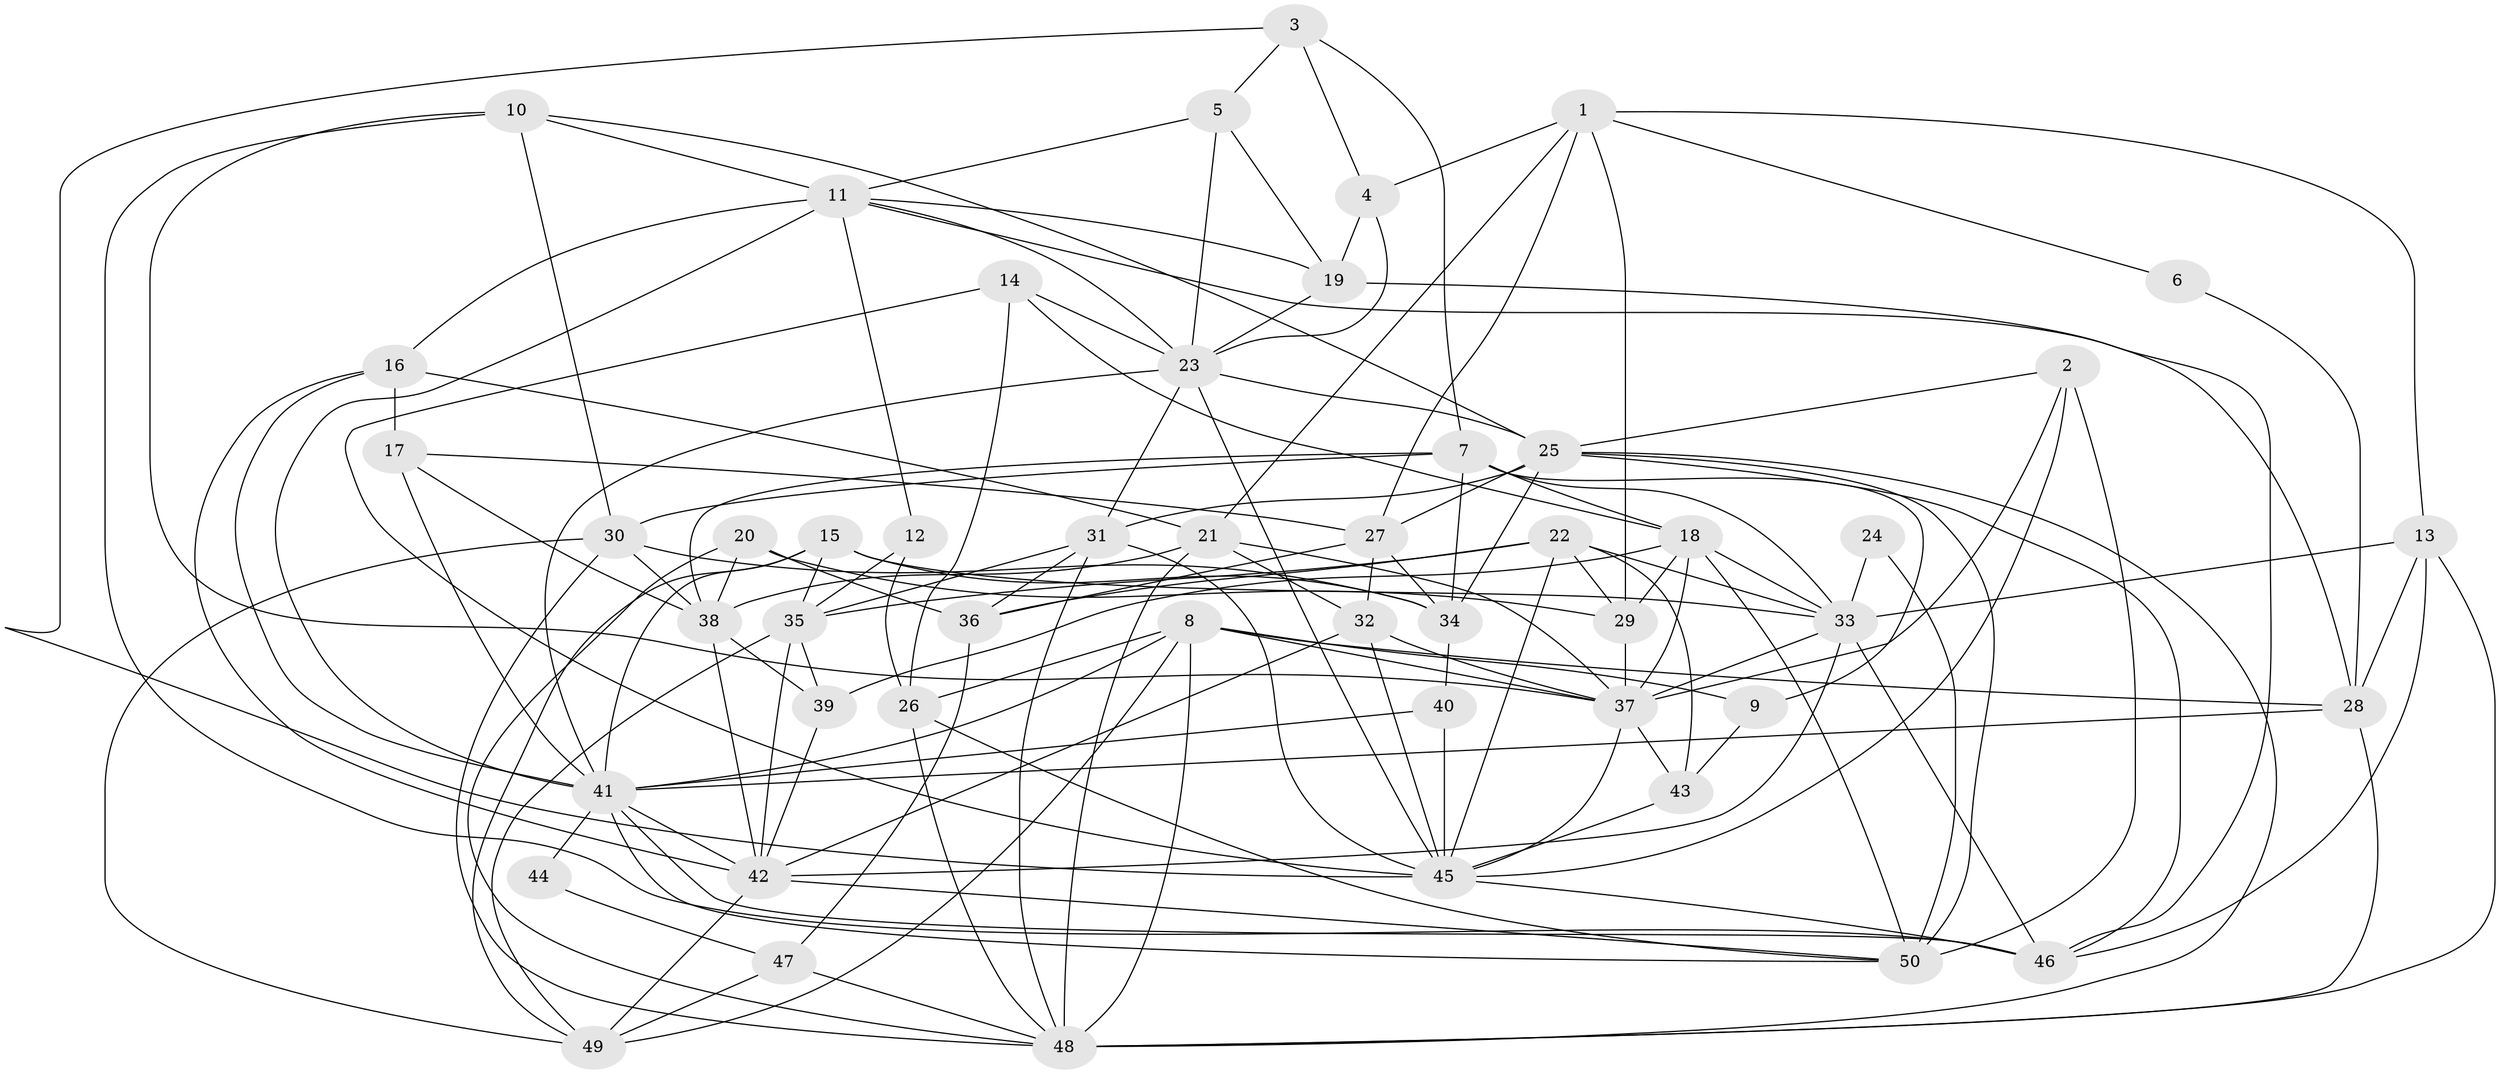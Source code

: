 // original degree distribution, {3: 0.2828282828282828, 2: 0.1111111111111111, 4: 0.31313131313131315, 6: 0.09090909090909091, 5: 0.15151515151515152, 7: 0.030303030303030304, 8: 0.020202020202020204}
// Generated by graph-tools (version 1.1) at 2025/50/03/09/25 03:50:01]
// undirected, 50 vertices, 145 edges
graph export_dot {
graph [start="1"]
  node [color=gray90,style=filled];
  1;
  2;
  3;
  4;
  5;
  6;
  7;
  8;
  9;
  10;
  11;
  12;
  13;
  14;
  15;
  16;
  17;
  18;
  19;
  20;
  21;
  22;
  23;
  24;
  25;
  26;
  27;
  28;
  29;
  30;
  31;
  32;
  33;
  34;
  35;
  36;
  37;
  38;
  39;
  40;
  41;
  42;
  43;
  44;
  45;
  46;
  47;
  48;
  49;
  50;
  1 -- 4 [weight=1.0];
  1 -- 6 [weight=1.0];
  1 -- 13 [weight=1.0];
  1 -- 21 [weight=1.0];
  1 -- 27 [weight=1.0];
  1 -- 29 [weight=1.0];
  2 -- 25 [weight=1.0];
  2 -- 37 [weight=1.0];
  2 -- 45 [weight=1.0];
  2 -- 50 [weight=1.0];
  3 -- 4 [weight=1.0];
  3 -- 5 [weight=1.0];
  3 -- 7 [weight=1.0];
  3 -- 45 [weight=1.0];
  4 -- 19 [weight=1.0];
  4 -- 23 [weight=1.0];
  5 -- 11 [weight=1.0];
  5 -- 19 [weight=1.0];
  5 -- 23 [weight=1.0];
  6 -- 28 [weight=1.0];
  7 -- 9 [weight=1.0];
  7 -- 18 [weight=1.0];
  7 -- 30 [weight=1.0];
  7 -- 33 [weight=1.0];
  7 -- 34 [weight=1.0];
  7 -- 38 [weight=1.0];
  8 -- 9 [weight=1.0];
  8 -- 26 [weight=1.0];
  8 -- 28 [weight=1.0];
  8 -- 37 [weight=1.0];
  8 -- 41 [weight=1.0];
  8 -- 48 [weight=1.0];
  8 -- 49 [weight=1.0];
  9 -- 43 [weight=1.0];
  10 -- 11 [weight=1.0];
  10 -- 25 [weight=1.0];
  10 -- 30 [weight=1.0];
  10 -- 37 [weight=1.0];
  10 -- 46 [weight=1.0];
  11 -- 12 [weight=1.0];
  11 -- 16 [weight=1.0];
  11 -- 19 [weight=1.0];
  11 -- 23 [weight=1.0];
  11 -- 28 [weight=1.0];
  11 -- 41 [weight=1.0];
  12 -- 26 [weight=1.0];
  12 -- 35 [weight=1.0];
  13 -- 28 [weight=1.0];
  13 -- 33 [weight=1.0];
  13 -- 46 [weight=1.0];
  13 -- 48 [weight=1.0];
  14 -- 18 [weight=1.0];
  14 -- 23 [weight=1.0];
  14 -- 26 [weight=1.0];
  14 -- 45 [weight=1.0];
  15 -- 33 [weight=1.0];
  15 -- 34 [weight=1.0];
  15 -- 35 [weight=1.0];
  15 -- 41 [weight=1.0];
  15 -- 49 [weight=1.0];
  16 -- 17 [weight=1.0];
  16 -- 21 [weight=1.0];
  16 -- 41 [weight=1.0];
  16 -- 42 [weight=1.0];
  17 -- 27 [weight=1.0];
  17 -- 38 [weight=1.0];
  17 -- 41 [weight=1.0];
  18 -- 29 [weight=1.0];
  18 -- 33 [weight=1.0];
  18 -- 37 [weight=1.0];
  18 -- 39 [weight=1.0];
  18 -- 50 [weight=1.0];
  19 -- 23 [weight=1.0];
  19 -- 46 [weight=1.0];
  20 -- 29 [weight=1.0];
  20 -- 36 [weight=1.0];
  20 -- 38 [weight=1.0];
  20 -- 48 [weight=1.0];
  21 -- 32 [weight=1.0];
  21 -- 37 [weight=1.0];
  21 -- 38 [weight=1.0];
  21 -- 48 [weight=1.0];
  22 -- 29 [weight=1.0];
  22 -- 33 [weight=1.0];
  22 -- 35 [weight=1.0];
  22 -- 36 [weight=1.0];
  22 -- 43 [weight=1.0];
  22 -- 45 [weight=1.0];
  23 -- 25 [weight=1.0];
  23 -- 31 [weight=1.0];
  23 -- 41 [weight=1.0];
  23 -- 45 [weight=1.0];
  24 -- 33 [weight=1.0];
  24 -- 50 [weight=1.0];
  25 -- 27 [weight=1.0];
  25 -- 31 [weight=1.0];
  25 -- 34 [weight=1.0];
  25 -- 46 [weight=1.0];
  25 -- 48 [weight=1.0];
  25 -- 50 [weight=1.0];
  26 -- 48 [weight=1.0];
  26 -- 50 [weight=1.0];
  27 -- 32 [weight=1.0];
  27 -- 34 [weight=1.0];
  27 -- 36 [weight=1.0];
  28 -- 41 [weight=1.0];
  28 -- 48 [weight=1.0];
  29 -- 37 [weight=1.0];
  30 -- 34 [weight=1.0];
  30 -- 38 [weight=1.0];
  30 -- 48 [weight=1.0];
  30 -- 49 [weight=1.0];
  31 -- 35 [weight=1.0];
  31 -- 36 [weight=1.0];
  31 -- 45 [weight=1.0];
  31 -- 48 [weight=1.0];
  32 -- 37 [weight=1.0];
  32 -- 42 [weight=1.0];
  32 -- 45 [weight=1.0];
  33 -- 37 [weight=1.0];
  33 -- 42 [weight=1.0];
  33 -- 46 [weight=1.0];
  34 -- 40 [weight=1.0];
  35 -- 39 [weight=1.0];
  35 -- 42 [weight=1.0];
  35 -- 49 [weight=1.0];
  36 -- 47 [weight=1.0];
  37 -- 43 [weight=1.0];
  37 -- 45 [weight=1.0];
  38 -- 39 [weight=1.0];
  38 -- 42 [weight=1.0];
  39 -- 42 [weight=1.0];
  40 -- 41 [weight=2.0];
  40 -- 45 [weight=1.0];
  41 -- 42 [weight=1.0];
  41 -- 44 [weight=1.0];
  41 -- 46 [weight=1.0];
  41 -- 50 [weight=1.0];
  42 -- 49 [weight=1.0];
  42 -- 50 [weight=1.0];
  43 -- 45 [weight=1.0];
  44 -- 47 [weight=1.0];
  45 -- 46 [weight=1.0];
  47 -- 48 [weight=1.0];
  47 -- 49 [weight=1.0];
}
